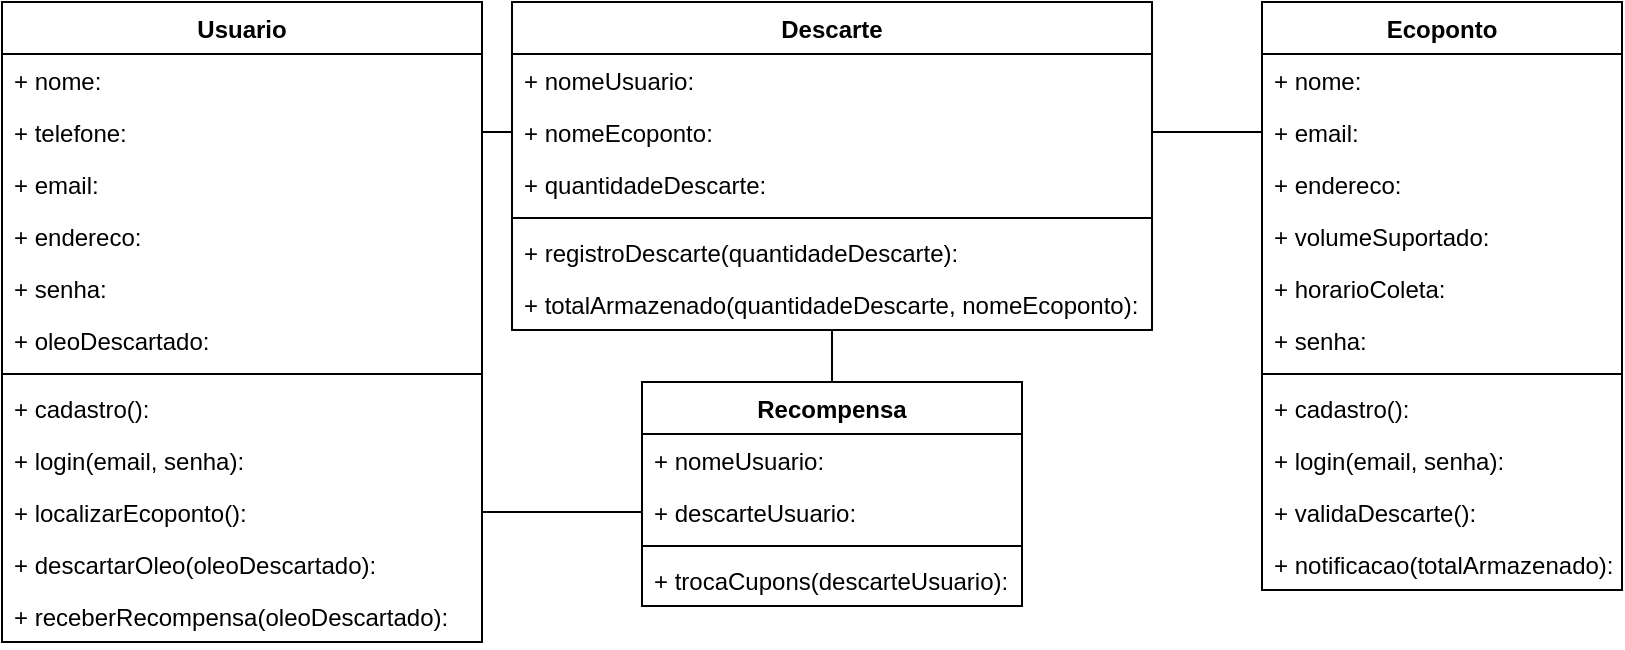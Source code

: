 <mxfile version="27.1.4">
  <diagram name="Página-1" id="uBIdTNQSm7y1eKZNoNen">
    <mxGraphModel dx="1366" dy="743" grid="1" gridSize="10" guides="1" tooltips="1" connect="1" arrows="1" fold="1" page="1" pageScale="1" pageWidth="827" pageHeight="1169" math="0" shadow="0">
      <root>
        <mxCell id="0" />
        <mxCell id="1" parent="0" />
        <mxCell id="-gsORwzBL5PNWfeW0T6I-1" value="Usuario" style="swimlane;fontStyle=1;align=center;verticalAlign=top;childLayout=stackLayout;horizontal=1;startSize=26;horizontalStack=0;resizeParent=1;resizeParentMax=0;resizeLast=0;collapsible=1;marginBottom=0;whiteSpace=wrap;html=1;" parent="1" vertex="1">
          <mxGeometry x="10" y="10" width="240" height="320" as="geometry" />
        </mxCell>
        <mxCell id="-gsORwzBL5PNWfeW0T6I-2" value="+ nome:&amp;nbsp;&lt;div&gt;&lt;br&gt;&lt;/div&gt;" style="text;strokeColor=none;fillColor=none;align=left;verticalAlign=top;spacingLeft=4;spacingRight=4;overflow=hidden;rotatable=0;points=[[0,0.5],[1,0.5]];portConstraint=eastwest;whiteSpace=wrap;html=1;" parent="-gsORwzBL5PNWfeW0T6I-1" vertex="1">
          <mxGeometry y="26" width="240" height="26" as="geometry" />
        </mxCell>
        <mxCell id="-gsORwzBL5PNWfeW0T6I-6" value="+ telefone:&amp;nbsp;" style="text;strokeColor=none;fillColor=none;align=left;verticalAlign=top;spacingLeft=4;spacingRight=4;overflow=hidden;rotatable=0;points=[[0,0.5],[1,0.5]];portConstraint=eastwest;whiteSpace=wrap;html=1;" parent="-gsORwzBL5PNWfeW0T6I-1" vertex="1">
          <mxGeometry y="52" width="240" height="26" as="geometry" />
        </mxCell>
        <mxCell id="-gsORwzBL5PNWfeW0T6I-7" value="+ email:&amp;nbsp;" style="text;strokeColor=none;fillColor=none;align=left;verticalAlign=top;spacingLeft=4;spacingRight=4;overflow=hidden;rotatable=0;points=[[0,0.5],[1,0.5]];portConstraint=eastwest;whiteSpace=wrap;html=1;" parent="-gsORwzBL5PNWfeW0T6I-1" vertex="1">
          <mxGeometry y="78" width="240" height="26" as="geometry" />
        </mxCell>
        <mxCell id="-gsORwzBL5PNWfeW0T6I-5" value="+ endereco:&amp;nbsp;" style="text;strokeColor=none;fillColor=none;align=left;verticalAlign=top;spacingLeft=4;spacingRight=4;overflow=hidden;rotatable=0;points=[[0,0.5],[1,0.5]];portConstraint=eastwest;whiteSpace=wrap;html=1;" parent="-gsORwzBL5PNWfeW0T6I-1" vertex="1">
          <mxGeometry y="104" width="240" height="26" as="geometry" />
        </mxCell>
        <mxCell id="-gsORwzBL5PNWfeW0T6I-8" value="+ senha:&amp;nbsp;" style="text;strokeColor=none;fillColor=none;align=left;verticalAlign=top;spacingLeft=4;spacingRight=4;overflow=hidden;rotatable=0;points=[[0,0.5],[1,0.5]];portConstraint=eastwest;whiteSpace=wrap;html=1;" parent="-gsORwzBL5PNWfeW0T6I-1" vertex="1">
          <mxGeometry y="130" width="240" height="26" as="geometry" />
        </mxCell>
        <mxCell id="vlDvjoAh-l1hum9kS2wq-1" value="+ oleoDescartado:&amp;nbsp;" style="text;strokeColor=none;fillColor=none;align=left;verticalAlign=top;spacingLeft=4;spacingRight=4;overflow=hidden;rotatable=0;points=[[0,0.5],[1,0.5]];portConstraint=eastwest;whiteSpace=wrap;html=1;" vertex="1" parent="-gsORwzBL5PNWfeW0T6I-1">
          <mxGeometry y="156" width="240" height="26" as="geometry" />
        </mxCell>
        <mxCell id="-gsORwzBL5PNWfeW0T6I-3" value="" style="line;strokeWidth=1;fillColor=none;align=left;verticalAlign=middle;spacingTop=-1;spacingLeft=3;spacingRight=3;rotatable=0;labelPosition=right;points=[];portConstraint=eastwest;strokeColor=inherit;" parent="-gsORwzBL5PNWfeW0T6I-1" vertex="1">
          <mxGeometry y="182" width="240" height="8" as="geometry" />
        </mxCell>
        <mxCell id="vlDvjoAh-l1hum9kS2wq-6" value="+ cadastro():&amp;nbsp;" style="text;strokeColor=none;fillColor=none;align=left;verticalAlign=top;spacingLeft=4;spacingRight=4;overflow=hidden;rotatable=0;points=[[0,0.5],[1,0.5]];portConstraint=eastwest;whiteSpace=wrap;html=1;" vertex="1" parent="-gsORwzBL5PNWfeW0T6I-1">
          <mxGeometry y="190" width="240" height="26" as="geometry" />
        </mxCell>
        <mxCell id="-gsORwzBL5PNWfeW0T6I-4" value="+ login(email, senha):&amp;nbsp;" style="text;strokeColor=none;fillColor=none;align=left;verticalAlign=top;spacingLeft=4;spacingRight=4;overflow=hidden;rotatable=0;points=[[0,0.5],[1,0.5]];portConstraint=eastwest;whiteSpace=wrap;html=1;" parent="-gsORwzBL5PNWfeW0T6I-1" vertex="1">
          <mxGeometry y="216" width="240" height="26" as="geometry" />
        </mxCell>
        <mxCell id="-gsORwzBL5PNWfeW0T6I-18" value="+ localizarEcoponto():&amp;nbsp;" style="text;strokeColor=none;fillColor=none;align=left;verticalAlign=top;spacingLeft=4;spacingRight=4;overflow=hidden;rotatable=0;points=[[0,0.5],[1,0.5]];portConstraint=eastwest;whiteSpace=wrap;html=1;" parent="-gsORwzBL5PNWfeW0T6I-1" vertex="1">
          <mxGeometry y="242" width="240" height="26" as="geometry" />
        </mxCell>
        <mxCell id="-gsORwzBL5PNWfeW0T6I-20" value="+ descartarOleo(oleoDescartado):&amp;nbsp;" style="text;strokeColor=none;fillColor=none;align=left;verticalAlign=top;spacingLeft=4;spacingRight=4;overflow=hidden;rotatable=0;points=[[0,0.5],[1,0.5]];portConstraint=eastwest;whiteSpace=wrap;html=1;" parent="-gsORwzBL5PNWfeW0T6I-1" vertex="1">
          <mxGeometry y="268" width="240" height="26" as="geometry" />
        </mxCell>
        <mxCell id="vlDvjoAh-l1hum9kS2wq-12" value="+ receberRecompensa(oleoDescartado):&amp;nbsp;" style="text;strokeColor=none;fillColor=none;align=left;verticalAlign=top;spacingLeft=4;spacingRight=4;overflow=hidden;rotatable=0;points=[[0,0.5],[1,0.5]];portConstraint=eastwest;whiteSpace=wrap;html=1;" vertex="1" parent="-gsORwzBL5PNWfeW0T6I-1">
          <mxGeometry y="294" width="240" height="26" as="geometry" />
        </mxCell>
        <mxCell id="-gsORwzBL5PNWfeW0T6I-9" value="Ecoponto" style="swimlane;fontStyle=1;align=center;verticalAlign=top;childLayout=stackLayout;horizontal=1;startSize=26;horizontalStack=0;resizeParent=1;resizeParentMax=0;resizeLast=0;collapsible=1;marginBottom=0;whiteSpace=wrap;html=1;" parent="1" vertex="1">
          <mxGeometry x="640" y="10" width="180" height="294" as="geometry" />
        </mxCell>
        <mxCell id="-gsORwzBL5PNWfeW0T6I-10" value="+ nome:&amp;nbsp;&lt;div&gt;&lt;br&gt;&lt;/div&gt;" style="text;strokeColor=none;fillColor=none;align=left;verticalAlign=top;spacingLeft=4;spacingRight=4;overflow=hidden;rotatable=0;points=[[0,0.5],[1,0.5]];portConstraint=eastwest;whiteSpace=wrap;html=1;" parent="-gsORwzBL5PNWfeW0T6I-9" vertex="1">
          <mxGeometry y="26" width="180" height="26" as="geometry" />
        </mxCell>
        <mxCell id="-gsORwzBL5PNWfeW0T6I-12" value="+ email:&amp;nbsp;" style="text;strokeColor=none;fillColor=none;align=left;verticalAlign=top;spacingLeft=4;spacingRight=4;overflow=hidden;rotatable=0;points=[[0,0.5],[1,0.5]];portConstraint=eastwest;whiteSpace=wrap;html=1;" parent="-gsORwzBL5PNWfeW0T6I-9" vertex="1">
          <mxGeometry y="52" width="180" height="26" as="geometry" />
        </mxCell>
        <mxCell id="-gsORwzBL5PNWfeW0T6I-13" value="+ endereco:&amp;nbsp;" style="text;strokeColor=none;fillColor=none;align=left;verticalAlign=top;spacingLeft=4;spacingRight=4;overflow=hidden;rotatable=0;points=[[0,0.5],[1,0.5]];portConstraint=eastwest;whiteSpace=wrap;html=1;" parent="-gsORwzBL5PNWfeW0T6I-9" vertex="1">
          <mxGeometry y="78" width="180" height="26" as="geometry" />
        </mxCell>
        <mxCell id="-gsORwzBL5PNWfeW0T6I-11" value="+ volumeSuportado:&amp;nbsp;" style="text;strokeColor=none;fillColor=none;align=left;verticalAlign=top;spacingLeft=4;spacingRight=4;overflow=hidden;rotatable=0;points=[[0,0.5],[1,0.5]];portConstraint=eastwest;whiteSpace=wrap;html=1;" parent="-gsORwzBL5PNWfeW0T6I-9" vertex="1">
          <mxGeometry y="104" width="180" height="26" as="geometry" />
        </mxCell>
        <mxCell id="-gsORwzBL5PNWfeW0T6I-17" value="+ horarioColeta:&amp;nbsp;" style="text;strokeColor=none;fillColor=none;align=left;verticalAlign=top;spacingLeft=4;spacingRight=4;overflow=hidden;rotatable=0;points=[[0,0.5],[1,0.5]];portConstraint=eastwest;whiteSpace=wrap;html=1;" parent="-gsORwzBL5PNWfeW0T6I-9" vertex="1">
          <mxGeometry y="130" width="180" height="26" as="geometry" />
        </mxCell>
        <mxCell id="-gsORwzBL5PNWfeW0T6I-14" value="+ senha:&amp;nbsp;" style="text;strokeColor=none;fillColor=none;align=left;verticalAlign=top;spacingLeft=4;spacingRight=4;overflow=hidden;rotatable=0;points=[[0,0.5],[1,0.5]];portConstraint=eastwest;whiteSpace=wrap;html=1;" parent="-gsORwzBL5PNWfeW0T6I-9" vertex="1">
          <mxGeometry y="156" width="180" height="26" as="geometry" />
        </mxCell>
        <mxCell id="-gsORwzBL5PNWfeW0T6I-15" value="" style="line;strokeWidth=1;fillColor=none;align=left;verticalAlign=middle;spacingTop=-1;spacingLeft=3;spacingRight=3;rotatable=0;labelPosition=right;points=[];portConstraint=eastwest;strokeColor=inherit;" parent="-gsORwzBL5PNWfeW0T6I-9" vertex="1">
          <mxGeometry y="182" width="180" height="8" as="geometry" />
        </mxCell>
        <mxCell id="-gsORwzBL5PNWfeW0T6I-21" value="+ cadastro():&amp;nbsp;" style="text;strokeColor=none;fillColor=none;align=left;verticalAlign=top;spacingLeft=4;spacingRight=4;overflow=hidden;rotatable=0;points=[[0,0.5],[1,0.5]];portConstraint=eastwest;whiteSpace=wrap;html=1;" parent="-gsORwzBL5PNWfeW0T6I-9" vertex="1">
          <mxGeometry y="190" width="180" height="26" as="geometry" />
        </mxCell>
        <mxCell id="vlDvjoAh-l1hum9kS2wq-7" value="+ login(email, senha):&amp;nbsp;" style="text;strokeColor=none;fillColor=none;align=left;verticalAlign=top;spacingLeft=4;spacingRight=4;overflow=hidden;rotatable=0;points=[[0,0.5],[1,0.5]];portConstraint=eastwest;whiteSpace=wrap;html=1;" vertex="1" parent="-gsORwzBL5PNWfeW0T6I-9">
          <mxGeometry y="216" width="180" height="26" as="geometry" />
        </mxCell>
        <mxCell id="-gsORwzBL5PNWfeW0T6I-16" value="+ validaDescarte():" style="text;strokeColor=none;fillColor=none;align=left;verticalAlign=top;spacingLeft=4;spacingRight=4;overflow=hidden;rotatable=0;points=[[0,0.5],[1,0.5]];portConstraint=eastwest;whiteSpace=wrap;html=1;" parent="-gsORwzBL5PNWfeW0T6I-9" vertex="1">
          <mxGeometry y="242" width="180" height="26" as="geometry" />
        </mxCell>
        <mxCell id="-gsORwzBL5PNWfeW0T6I-34" value="+ notificacao(totalArmazenado):" style="text;strokeColor=none;fillColor=none;align=left;verticalAlign=top;spacingLeft=4;spacingRight=4;overflow=hidden;rotatable=0;points=[[0,0.5],[1,0.5]];portConstraint=eastwest;whiteSpace=wrap;html=1;" parent="-gsORwzBL5PNWfeW0T6I-9" vertex="1">
          <mxGeometry y="268" width="180" height="26" as="geometry" />
        </mxCell>
        <mxCell id="-gsORwzBL5PNWfeW0T6I-23" value="Recompensa" style="swimlane;fontStyle=1;align=center;verticalAlign=top;childLayout=stackLayout;horizontal=1;startSize=26;horizontalStack=0;resizeParent=1;resizeParentMax=0;resizeLast=0;collapsible=1;marginBottom=0;whiteSpace=wrap;html=1;" parent="1" vertex="1">
          <mxGeometry x="330" y="200" width="190" height="112" as="geometry" />
        </mxCell>
        <mxCell id="-gsORwzBL5PNWfeW0T6I-24" value="+ nomeUsuario:&amp;nbsp;&lt;div&gt;&lt;br&gt;&lt;/div&gt;" style="text;strokeColor=none;fillColor=none;align=left;verticalAlign=top;spacingLeft=4;spacingRight=4;overflow=hidden;rotatable=0;points=[[0,0.5],[1,0.5]];portConstraint=eastwest;whiteSpace=wrap;html=1;" parent="-gsORwzBL5PNWfeW0T6I-23" vertex="1">
          <mxGeometry y="26" width="190" height="26" as="geometry" />
        </mxCell>
        <mxCell id="-gsORwzBL5PNWfeW0T6I-25" value="+ descarteUsuario:&amp;nbsp;" style="text;strokeColor=none;fillColor=none;align=left;verticalAlign=top;spacingLeft=4;spacingRight=4;overflow=hidden;rotatable=0;points=[[0,0.5],[1,0.5]];portConstraint=eastwest;whiteSpace=wrap;html=1;" parent="-gsORwzBL5PNWfeW0T6I-23" vertex="1">
          <mxGeometry y="52" width="190" height="26" as="geometry" />
        </mxCell>
        <mxCell id="-gsORwzBL5PNWfeW0T6I-30" value="" style="line;strokeWidth=1;fillColor=none;align=left;verticalAlign=middle;spacingTop=-1;spacingLeft=3;spacingRight=3;rotatable=0;labelPosition=right;points=[];portConstraint=eastwest;strokeColor=inherit;" parent="-gsORwzBL5PNWfeW0T6I-23" vertex="1">
          <mxGeometry y="78" width="190" height="8" as="geometry" />
        </mxCell>
        <mxCell id="-gsORwzBL5PNWfeW0T6I-31" value="+ trocaCupons(descarteUsuario):" style="text;strokeColor=none;fillColor=none;align=left;verticalAlign=top;spacingLeft=4;spacingRight=4;overflow=hidden;rotatable=0;points=[[0,0.5],[1,0.5]];portConstraint=eastwest;whiteSpace=wrap;html=1;" parent="-gsORwzBL5PNWfeW0T6I-23" vertex="1">
          <mxGeometry y="86" width="190" height="26" as="geometry" />
        </mxCell>
        <mxCell id="-gsORwzBL5PNWfeW0T6I-35" value="Descarte" style="swimlane;fontStyle=1;align=center;verticalAlign=top;childLayout=stackLayout;horizontal=1;startSize=26;horizontalStack=0;resizeParent=1;resizeParentMax=0;resizeLast=0;collapsible=1;marginBottom=0;whiteSpace=wrap;html=1;" parent="1" vertex="1">
          <mxGeometry x="265" y="10" width="320" height="164" as="geometry" />
        </mxCell>
        <mxCell id="-gsORwzBL5PNWfeW0T6I-36" value="+ nomeUsuario:&amp;nbsp;&lt;div&gt;&lt;br&gt;&lt;/div&gt;" style="text;strokeColor=none;fillColor=none;align=left;verticalAlign=top;spacingLeft=4;spacingRight=4;overflow=hidden;rotatable=0;points=[[0,0.5],[1,0.5]];portConstraint=eastwest;whiteSpace=wrap;html=1;" parent="-gsORwzBL5PNWfeW0T6I-35" vertex="1">
          <mxGeometry y="26" width="320" height="26" as="geometry" />
        </mxCell>
        <mxCell id="vlDvjoAh-l1hum9kS2wq-13" value="+ nomeEcoponto:&amp;nbsp;&lt;div&gt;&lt;br&gt;&lt;/div&gt;" style="text;strokeColor=none;fillColor=none;align=left;verticalAlign=top;spacingLeft=4;spacingRight=4;overflow=hidden;rotatable=0;points=[[0,0.5],[1,0.5]];portConstraint=eastwest;whiteSpace=wrap;html=1;" vertex="1" parent="-gsORwzBL5PNWfeW0T6I-35">
          <mxGeometry y="52" width="320" height="26" as="geometry" />
        </mxCell>
        <mxCell id="-gsORwzBL5PNWfeW0T6I-37" value="+ quantidadeDescarte:&amp;nbsp;" style="text;strokeColor=none;fillColor=none;align=left;verticalAlign=top;spacingLeft=4;spacingRight=4;overflow=hidden;rotatable=0;points=[[0,0.5],[1,0.5]];portConstraint=eastwest;whiteSpace=wrap;html=1;" parent="-gsORwzBL5PNWfeW0T6I-35" vertex="1">
          <mxGeometry y="78" width="320" height="26" as="geometry" />
        </mxCell>
        <mxCell id="-gsORwzBL5PNWfeW0T6I-38" value="" style="line;strokeWidth=1;fillColor=none;align=left;verticalAlign=middle;spacingTop=-1;spacingLeft=3;spacingRight=3;rotatable=0;labelPosition=right;points=[];portConstraint=eastwest;strokeColor=inherit;" parent="-gsORwzBL5PNWfeW0T6I-35" vertex="1">
          <mxGeometry y="104" width="320" height="8" as="geometry" />
        </mxCell>
        <mxCell id="-gsORwzBL5PNWfeW0T6I-39" value="+ registroDescarte(quantidadeDescarte):" style="text;strokeColor=none;fillColor=none;align=left;verticalAlign=top;spacingLeft=4;spacingRight=4;overflow=hidden;rotatable=0;points=[[0,0.5],[1,0.5]];portConstraint=eastwest;whiteSpace=wrap;html=1;" parent="-gsORwzBL5PNWfeW0T6I-35" vertex="1">
          <mxGeometry y="112" width="320" height="26" as="geometry" />
        </mxCell>
        <mxCell id="vlDvjoAh-l1hum9kS2wq-8" value="+ totalArmazenado(quantidadeDescarte, nomeEcoponto):" style="text;strokeColor=none;fillColor=none;align=left;verticalAlign=top;spacingLeft=4;spacingRight=4;overflow=hidden;rotatable=0;points=[[0,0.5],[1,0.5]];portConstraint=eastwest;whiteSpace=wrap;html=1;" vertex="1" parent="-gsORwzBL5PNWfeW0T6I-35">
          <mxGeometry y="138" width="320" height="26" as="geometry" />
        </mxCell>
        <mxCell id="vlDvjoAh-l1hum9kS2wq-2" style="edgeStyle=orthogonalEdgeStyle;rounded=0;orthogonalLoop=1;jettySize=auto;html=1;exitX=1;exitY=0.5;exitDx=0;exitDy=0;entryX=0;entryY=0.5;entryDx=0;entryDy=0;endArrow=none;startFill=0;" edge="1" parent="1" source="-gsORwzBL5PNWfeW0T6I-6" target="-gsORwzBL5PNWfeW0T6I-37">
          <mxGeometry relative="1" as="geometry" />
        </mxCell>
        <mxCell id="vlDvjoAh-l1hum9kS2wq-3" style="edgeStyle=orthogonalEdgeStyle;rounded=0;orthogonalLoop=1;jettySize=auto;html=1;exitX=1;exitY=0.5;exitDx=0;exitDy=0;entryX=0;entryY=0.5;entryDx=0;entryDy=0;endArrow=none;startFill=0;" edge="1" parent="1" source="vlDvjoAh-l1hum9kS2wq-13" target="-gsORwzBL5PNWfeW0T6I-12">
          <mxGeometry relative="1" as="geometry" />
        </mxCell>
        <mxCell id="vlDvjoAh-l1hum9kS2wq-5" style="edgeStyle=orthogonalEdgeStyle;rounded=0;orthogonalLoop=1;jettySize=auto;html=1;exitX=0;exitY=0.5;exitDx=0;exitDy=0;entryX=1;entryY=0.5;entryDx=0;entryDy=0;endArrow=none;startFill=0;" edge="1" parent="1" source="-gsORwzBL5PNWfeW0T6I-25" target="-gsORwzBL5PNWfeW0T6I-18">
          <mxGeometry relative="1" as="geometry" />
        </mxCell>
        <mxCell id="vlDvjoAh-l1hum9kS2wq-9" style="rounded=0;orthogonalLoop=1;jettySize=auto;html=1;exitX=0.5;exitY=0;exitDx=0;exitDy=0;entryX=0.5;entryY=1.014;entryDx=0;entryDy=0;entryPerimeter=0;endArrow=none;startFill=0;" edge="1" parent="1" source="-gsORwzBL5PNWfeW0T6I-23" target="vlDvjoAh-l1hum9kS2wq-8">
          <mxGeometry relative="1" as="geometry" />
        </mxCell>
      </root>
    </mxGraphModel>
  </diagram>
</mxfile>

